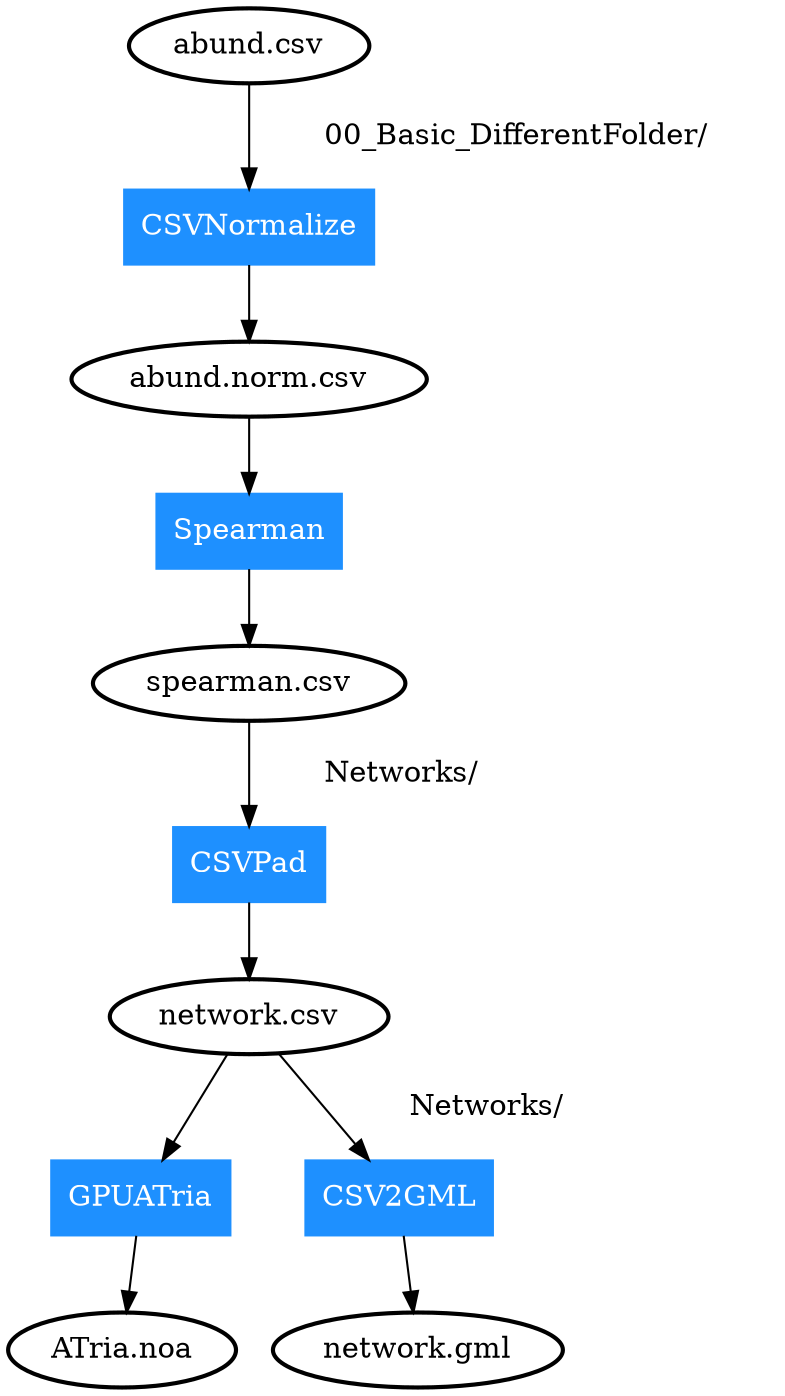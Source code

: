 digraph G {
	node [style=bold];
	"00_Basic_DifferentFolder/abund.csv"->"0" [label = "	00_Basic_DifferentFolder/	"];
	"0"->"00_Basic_DifferentFolder/abund.norm.csv";
	"00_Basic_DifferentFolder/abund.csv" [label = "abund.csv"];
	"00_Basic_DifferentFolder/abund.norm.csv" [label = "abund.norm.csv"];
	"00_Basic_DifferentFolder/abund.norm.csv"->"1";
	"1"->"00_Basic_DifferentFolder/spearman.csv";
	"00_Basic_DifferentFolder/abund.norm.csv" [label = "abund.norm.csv"];
	"00_Basic_DifferentFolder/spearman.csv" [label = "spearman.csv"];
	"00_Basic_DifferentFolder/spearman.csv"->"2" [label = "	Networks/	"];
	"2"->"00_Basic_DifferentFolder/Networks/network.csv";
	"00_Basic_DifferentFolder/spearman.csv" [label = "spearman.csv"];
	"00_Basic_DifferentFolder/Networks/network.csv" [label = "network.csv"];
	"00_Basic_DifferentFolder/Networks/network.csv"->"3";
	"3"->"00_Basic_DifferentFolder/ATria.noa";
	"00_Basic_DifferentFolder/Networks/network.csv" [label = "network.csv"];
	"00_Basic_DifferentFolder/ATria.noa" [label = "ATria.noa"];
	"00_Basic_DifferentFolder/Networks/network.csv"->"4" [label = "	Networks/	"];
	"4"->"00_Basic_DifferentFolder/Networks/network.gml";
	"00_Basic_DifferentFolder/Networks/network.csv" [label = "network.csv"];
	"00_Basic_DifferentFolder/Networks/network.gml" [label = "network.gml"];
	"0" [label="CSVNormalize", shape=box, color=dodgerblue1, fontcolor=white, style=filled];
	"1" [label="Spearman", shape=box, color=dodgerblue1, fontcolor=white, style=filled];
	"2" [label="CSVPad", shape=box, color=dodgerblue1, fontcolor=white, style=filled];
	"3" [label="GPUATria", shape=box, color=dodgerblue1, fontcolor=white, style=filled];
	"4" [label="CSV2GML", shape=box, color=dodgerblue1, fontcolor=white, style=filled];
}
